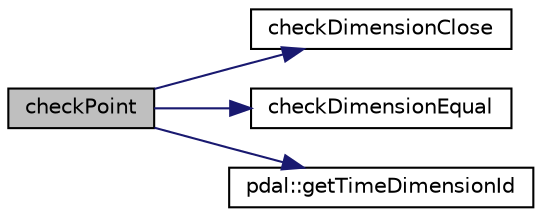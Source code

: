digraph "checkPoint"
{
  edge [fontname="Helvetica",fontsize="10",labelfontname="Helvetica",labelfontsize="10"];
  node [fontname="Helvetica",fontsize="10",shape=record];
  rankdir="LR";
  Node1 [label="checkPoint",height=0.2,width=0.4,color="black", fillcolor="grey75", style="filled", fontcolor="black"];
  Node1 -> Node2 [color="midnightblue",fontsize="10",style="solid",fontname="Helvetica"];
  Node2 [label="checkDimensionClose",height=0.2,width=0.4,color="black", fillcolor="white", style="filled",URL="$RxpReaderTest_8cpp.html#a0227aaeceafd2901742386193678b4b5"];
  Node1 -> Node3 [color="midnightblue",fontsize="10",style="solid",fontname="Helvetica"];
  Node3 [label="checkDimensionEqual",height=0.2,width=0.4,color="black", fillcolor="white", style="filled",URL="$RxpReaderTest_8cpp.html#ae11d8c5a54a48aed9eeb4ef1b78cc0e1"];
  Node1 -> Node4 [color="midnightblue",fontsize="10",style="solid",fontname="Helvetica"];
  Node4 [label="pdal::getTimeDimensionId",height=0.2,width=0.4,color="black", fillcolor="white", style="filled",URL="$namespacepdal.html#ad387c869e85189a7ac3e5083b167c22c"];
}
